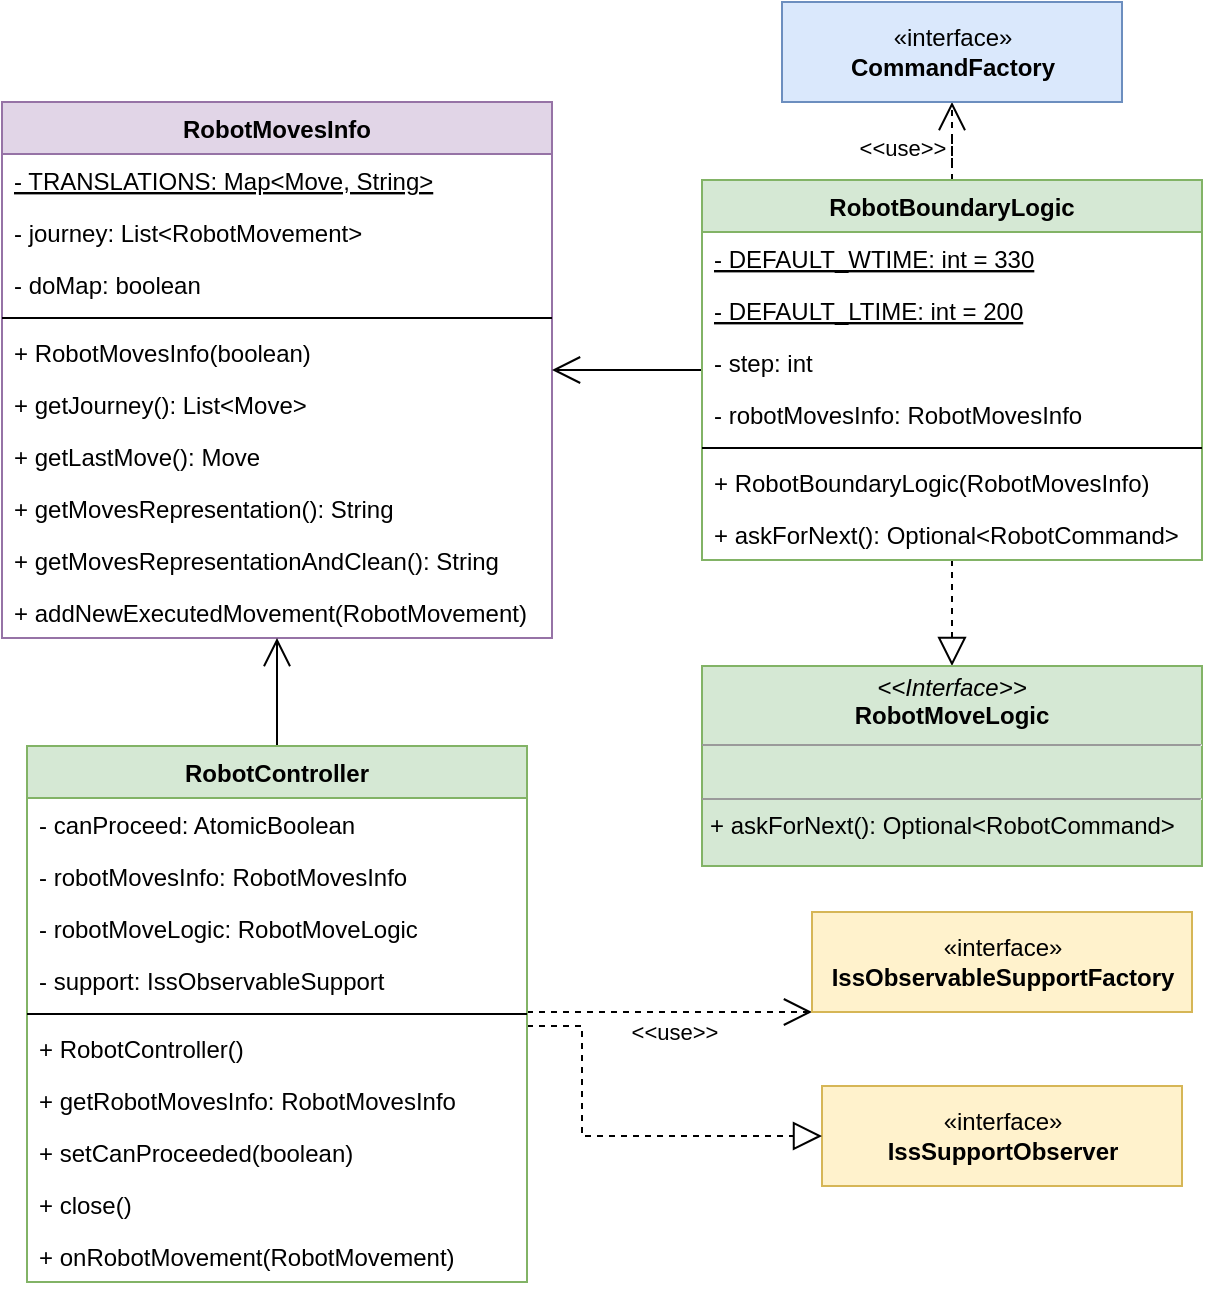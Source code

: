 <mxfile version="14.4.3" type="device"><diagram id="NeBYll1OfEhSlmrTjnYE" name="Pagina-1"><mxGraphModel dx="852" dy="494" grid="1" gridSize="10" guides="1" tooltips="1" connect="1" arrows="1" fold="1" page="1" pageScale="1" pageWidth="827" pageHeight="1169" math="0" shadow="0"><root><mxCell id="0"/><mxCell id="1" parent="0"/><mxCell id="KELb8m252IfASmkW9Cpv-1" value="«interface»&lt;br&gt;&lt;b&gt;IssSupportObserver&lt;/b&gt;" style="html=1;fillColor=#fff2cc;strokeColor=#d6b656;" parent="1" vertex="1"><mxGeometry x="430" y="600" width="180" height="50" as="geometry"/></mxCell><mxCell id="KELb8m252IfASmkW9Cpv-2" value="RobotMovesInfo" style="swimlane;fontStyle=1;align=center;verticalAlign=top;childLayout=stackLayout;horizontal=1;startSize=26;horizontalStack=0;resizeParent=1;resizeParentMax=0;resizeLast=0;collapsible=1;marginBottom=0;fillColor=#e1d5e7;strokeColor=#9673a6;" parent="1" vertex="1"><mxGeometry x="20" y="108" width="275" height="268" as="geometry"/></mxCell><mxCell id="0eQe4s15KTLT2G9QrpJi-34" value="- TRANSLATIONS: Map&lt;Move, String&gt;" style="text;strokeColor=none;fillColor=none;align=left;verticalAlign=top;spacingLeft=4;spacingRight=4;overflow=hidden;rotatable=0;points=[[0,0.5],[1,0.5]];portConstraint=eastwest;fontStyle=4" parent="KELb8m252IfASmkW9Cpv-2" vertex="1"><mxGeometry y="26" width="275" height="26" as="geometry"/></mxCell><mxCell id="KELb8m252IfASmkW9Cpv-3" value="- journey: List&lt;RobotMovement&gt;" style="text;strokeColor=none;fillColor=none;align=left;verticalAlign=top;spacingLeft=4;spacingRight=4;overflow=hidden;rotatable=0;points=[[0,0.5],[1,0.5]];portConstraint=eastwest;" parent="KELb8m252IfASmkW9Cpv-2" vertex="1"><mxGeometry y="52" width="275" height="26" as="geometry"/></mxCell><mxCell id="0eQe4s15KTLT2G9QrpJi-18" value="- doMap: boolean" style="text;strokeColor=none;fillColor=none;align=left;verticalAlign=top;spacingLeft=4;spacingRight=4;overflow=hidden;rotatable=0;points=[[0,0.5],[1,0.5]];portConstraint=eastwest;" parent="KELb8m252IfASmkW9Cpv-2" vertex="1"><mxGeometry y="78" width="275" height="26" as="geometry"/></mxCell><mxCell id="KELb8m252IfASmkW9Cpv-4" value="" style="line;strokeWidth=1;fillColor=none;align=left;verticalAlign=middle;spacingTop=-1;spacingLeft=3;spacingRight=3;rotatable=0;labelPosition=right;points=[];portConstraint=eastwest;" parent="KELb8m252IfASmkW9Cpv-2" vertex="1"><mxGeometry y="104" width="275" height="8" as="geometry"/></mxCell><mxCell id="0eQe4s15KTLT2G9QrpJi-16" value="+ RobotMovesInfo(boolean)" style="text;strokeColor=none;fillColor=none;align=left;verticalAlign=top;spacingLeft=4;spacingRight=4;overflow=hidden;rotatable=0;points=[[0,0.5],[1,0.5]];portConstraint=eastwest;" parent="KELb8m252IfASmkW9Cpv-2" vertex="1"><mxGeometry y="112" width="275" height="26" as="geometry"/></mxCell><mxCell id="0eQe4s15KTLT2G9QrpJi-35" value="+ getJourney(): List&lt;Move&gt;" style="text;strokeColor=none;fillColor=none;align=left;verticalAlign=top;spacingLeft=4;spacingRight=4;overflow=hidden;rotatable=0;points=[[0,0.5],[1,0.5]];portConstraint=eastwest;" parent="KELb8m252IfASmkW9Cpv-2" vertex="1"><mxGeometry y="138" width="275" height="26" as="geometry"/></mxCell><mxCell id="0eQe4s15KTLT2G9QrpJi-36" value="+ getLastMove(): Move" style="text;strokeColor=none;fillColor=none;align=left;verticalAlign=top;spacingLeft=4;spacingRight=4;overflow=hidden;rotatable=0;points=[[0,0.5],[1,0.5]];portConstraint=eastwest;" parent="KELb8m252IfASmkW9Cpv-2" vertex="1"><mxGeometry y="164" width="275" height="26" as="geometry"/></mxCell><mxCell id="KELb8m252IfASmkW9Cpv-5" value="+ getMovesRepresentation(): String" style="text;strokeColor=none;fillColor=none;align=left;verticalAlign=top;spacingLeft=4;spacingRight=4;overflow=hidden;rotatable=0;points=[[0,0.5],[1,0.5]];portConstraint=eastwest;" parent="KELb8m252IfASmkW9Cpv-2" vertex="1"><mxGeometry y="190" width="275" height="26" as="geometry"/></mxCell><mxCell id="0eQe4s15KTLT2G9QrpJi-17" value="+ getMovesRepresentationAndClean(): String" style="text;strokeColor=none;fillColor=none;align=left;verticalAlign=top;spacingLeft=4;spacingRight=4;overflow=hidden;rotatable=0;points=[[0,0.5],[1,0.5]];portConstraint=eastwest;" parent="KELb8m252IfASmkW9Cpv-2" vertex="1"><mxGeometry y="216" width="275" height="26" as="geometry"/></mxCell><mxCell id="0eQe4s15KTLT2G9QrpJi-19" value="+ addNewExecutedMovement(RobotMovement)" style="text;strokeColor=none;fillColor=none;align=left;verticalAlign=top;spacingLeft=4;spacingRight=4;overflow=hidden;rotatable=0;points=[[0,0.5],[1,0.5]];portConstraint=eastwest;" parent="KELb8m252IfASmkW9Cpv-2" vertex="1"><mxGeometry y="242" width="275" height="26" as="geometry"/></mxCell><mxCell id="0eQe4s15KTLT2G9QrpJi-20" value="&amp;lt;&amp;lt;use&amp;gt;&amp;gt;" style="edgeStyle=orthogonalEdgeStyle;rounded=0;orthogonalLoop=1;jettySize=auto;html=1;startSize=12;endArrow=open;endFill=0;endSize=12;dashed=1;labelBackgroundColor=none;" parent="1" source="0eQe4s15KTLT2G9QrpJi-6" target="0eQe4s15KTLT2G9QrpJi-14" edge="1"><mxGeometry x="-0.231" y="-25" relative="1" as="geometry"><mxPoint as="offset"/></mxGeometry></mxCell><mxCell id="0eQe4s15KTLT2G9QrpJi-23" value="" style="edgeStyle=orthogonalEdgeStyle;rounded=0;orthogonalLoop=1;jettySize=auto;html=1;startSize=12;endArrow=open;endFill=0;endSize=12;labelBackgroundColor=none;spacingTop=10;" parent="1" source="0eQe4s15KTLT2G9QrpJi-6" target="KELb8m252IfASmkW9Cpv-2" edge="1"><mxGeometry x="-0.059" y="-16" relative="1" as="geometry"><mxPoint as="offset"/></mxGeometry></mxCell><mxCell id="0eQe4s15KTLT2G9QrpJi-46" style="edgeStyle=orthogonalEdgeStyle;rounded=0;orthogonalLoop=1;jettySize=auto;html=1;dashed=1;labelBackgroundColor=none;startSize=12;endArrow=block;endFill=0;endSize=12;" parent="1" source="0eQe4s15KTLT2G9QrpJi-6" target="0eQe4s15KTLT2G9QrpJi-15" edge="1"><mxGeometry relative="1" as="geometry"/></mxCell><mxCell id="0eQe4s15KTLT2G9QrpJi-6" value="RobotBoundaryLogic" style="swimlane;fontStyle=1;align=center;verticalAlign=top;childLayout=stackLayout;horizontal=1;startSize=26;horizontalStack=0;resizeParent=1;resizeParentMax=0;resizeLast=0;collapsible=1;marginBottom=0;fillColor=#d5e8d4;strokeColor=#82b366;" parent="1" vertex="1"><mxGeometry x="370" y="147" width="250" height="190" as="geometry"/></mxCell><mxCell id="kNIGQSI4Xwip0PklcHq_-1" value="- DEFAULT_WTIME: int = 330" style="text;strokeColor=none;fillColor=none;align=left;verticalAlign=top;spacingLeft=4;spacingRight=4;overflow=hidden;rotatable=0;points=[[0,0.5],[1,0.5]];portConstraint=eastwest;fontStyle=4" parent="0eQe4s15KTLT2G9QrpJi-6" vertex="1"><mxGeometry y="26" width="250" height="26" as="geometry"/></mxCell><mxCell id="kNIGQSI4Xwip0PklcHq_-3" value="- DEFAULT_LTIME: int = 200" style="text;strokeColor=none;fillColor=none;align=left;verticalAlign=top;spacingLeft=4;spacingRight=4;overflow=hidden;rotatable=0;points=[[0,0.5],[1,0.5]];portConstraint=eastwest;fontStyle=4" parent="0eQe4s15KTLT2G9QrpJi-6" vertex="1"><mxGeometry y="52" width="250" height="26" as="geometry"/></mxCell><mxCell id="0eQe4s15KTLT2G9QrpJi-33" value="- step: int" style="text;strokeColor=none;fillColor=none;align=left;verticalAlign=top;spacingLeft=4;spacingRight=4;overflow=hidden;rotatable=0;points=[[0,0.5],[1,0.5]];portConstraint=eastwest;" parent="0eQe4s15KTLT2G9QrpJi-6" vertex="1"><mxGeometry y="78" width="250" height="26" as="geometry"/></mxCell><mxCell id="0eQe4s15KTLT2G9QrpJi-24" value="- robotMovesInfo: RobotMovesInfo" style="text;strokeColor=none;fillColor=none;align=left;verticalAlign=top;spacingLeft=4;spacingRight=4;overflow=hidden;rotatable=0;points=[[0,0.5],[1,0.5]];portConstraint=eastwest;" parent="0eQe4s15KTLT2G9QrpJi-6" vertex="1"><mxGeometry y="104" width="250" height="26" as="geometry"/></mxCell><mxCell id="0eQe4s15KTLT2G9QrpJi-8" value="" style="line;strokeWidth=1;fillColor=none;align=left;verticalAlign=middle;spacingTop=-1;spacingLeft=3;spacingRight=3;rotatable=0;labelPosition=right;points=[];portConstraint=eastwest;" parent="0eQe4s15KTLT2G9QrpJi-6" vertex="1"><mxGeometry y="130" width="250" height="8" as="geometry"/></mxCell><mxCell id="0eQe4s15KTLT2G9QrpJi-32" value="+ RobotBoundaryLogic(RobotMovesInfo)" style="text;strokeColor=none;fillColor=none;align=left;verticalAlign=top;spacingLeft=4;spacingRight=4;overflow=hidden;rotatable=0;points=[[0,0.5],[1,0.5]];portConstraint=eastwest;" parent="0eQe4s15KTLT2G9QrpJi-6" vertex="1"><mxGeometry y="138" width="250" height="26" as="geometry"/></mxCell><mxCell id="0eQe4s15KTLT2G9QrpJi-9" value="+ askForNext(): Optional&lt;RobotCommand&gt;" style="text;strokeColor=none;fillColor=none;align=left;verticalAlign=top;spacingLeft=4;spacingRight=4;overflow=hidden;rotatable=0;points=[[0,0.5],[1,0.5]];portConstraint=eastwest;" parent="0eQe4s15KTLT2G9QrpJi-6" vertex="1"><mxGeometry y="164" width="250" height="26" as="geometry"/></mxCell><mxCell id="0eQe4s15KTLT2G9QrpJi-14" value="«interface»&lt;br&gt;&lt;b&gt;CommandFactory&lt;/b&gt;" style="html=1;fillColor=#dae8fc;strokeColor=#6c8ebf;" parent="1" vertex="1"><mxGeometry x="410" y="58" width="170" height="50" as="geometry"/></mxCell><mxCell id="0eQe4s15KTLT2G9QrpJi-15" value="&lt;p style=&quot;margin: 0px ; margin-top: 4px ; text-align: center&quot;&gt;&lt;i&gt;&amp;lt;&amp;lt;Interface&amp;gt;&amp;gt;&lt;/i&gt;&lt;br&gt;&lt;b&gt;RobotMoveLogic&lt;/b&gt;&lt;/p&gt;&lt;hr size=&quot;1&quot;&gt;&lt;p style=&quot;margin: 0px ; margin-left: 4px&quot;&gt;&amp;nbsp;&lt;/p&gt;&lt;hr size=&quot;1&quot;&gt;&lt;p style=&quot;margin: 0px ; margin-left: 4px&quot;&gt;+ askForNext(): Optional&amp;lt;RobotCommand&amp;gt;&lt;/p&gt;" style="verticalAlign=top;align=left;overflow=fill;fontSize=12;fontFamily=Helvetica;html=1;fillColor=#d5e8d4;strokeColor=#82b366;" parent="1" vertex="1"><mxGeometry x="370" y="390" width="250" height="100" as="geometry"/></mxCell><mxCell id="0eQe4s15KTLT2G9QrpJi-31" value="" style="edgeStyle=orthogonalEdgeStyle;rounded=0;orthogonalLoop=1;jettySize=auto;html=1;startSize=12;endArrow=open;endFill=0;endSize=12;labelBackgroundColor=none;spacingLeft=0;spacingRight=9;" parent="1" source="0eQe4s15KTLT2G9QrpJi-25" target="KELb8m252IfASmkW9Cpv-2" edge="1"><mxGeometry x="-0.111" y="-32" relative="1" as="geometry"><mxPoint as="offset"/></mxGeometry></mxCell><mxCell id="0eQe4s15KTLT2G9QrpJi-38" style="edgeStyle=orthogonalEdgeStyle;rounded=0;orthogonalLoop=1;jettySize=auto;html=1;labelBackgroundColor=none;startSize=12;endArrow=block;endFill=0;endSize=12;dashed=1;" parent="1" source="0eQe4s15KTLT2G9QrpJi-25" target="KELb8m252IfASmkW9Cpv-1" edge="1"><mxGeometry relative="1" as="geometry"><Array as="points"><mxPoint x="310" y="570"/><mxPoint x="310" y="625"/></Array></mxGeometry></mxCell><mxCell id="0eQe4s15KTLT2G9QrpJi-43" value="&amp;lt;&amp;lt;use&amp;gt;&amp;gt;" style="edgeStyle=orthogonalEdgeStyle;rounded=0;orthogonalLoop=1;jettySize=auto;html=1;labelBackgroundColor=none;startSize=12;endArrow=open;endFill=0;endSize=12;dashed=1;" parent="1" source="0eQe4s15KTLT2G9QrpJi-25" target="0eQe4s15KTLT2G9QrpJi-42" edge="1"><mxGeometry x="0.024" y="-10" relative="1" as="geometry"><Array as="points"><mxPoint x="440" y="560"/><mxPoint x="440" y="560"/></Array><mxPoint as="offset"/></mxGeometry></mxCell><mxCell id="0eQe4s15KTLT2G9QrpJi-25" value="RobotController" style="swimlane;fontStyle=1;align=center;verticalAlign=top;childLayout=stackLayout;horizontal=1;startSize=26;horizontalStack=0;resizeParent=1;resizeParentMax=0;resizeLast=0;collapsible=1;marginBottom=0;fillColor=#d5e8d4;strokeColor=#82b366;" parent="1" vertex="1"><mxGeometry x="32.5" y="430" width="250" height="268" as="geometry"/></mxCell><mxCell id="0eQe4s15KTLT2G9QrpJi-26" value="- canProceed: AtomicBoolean" style="text;strokeColor=none;fillColor=none;align=left;verticalAlign=top;spacingLeft=4;spacingRight=4;overflow=hidden;rotatable=0;points=[[0,0.5],[1,0.5]];portConstraint=eastwest;" parent="0eQe4s15KTLT2G9QrpJi-25" vertex="1"><mxGeometry y="26" width="250" height="26" as="geometry"/></mxCell><mxCell id="0eQe4s15KTLT2G9QrpJi-27" value="- robotMovesInfo: RobotMovesInfo" style="text;strokeColor=none;fillColor=none;align=left;verticalAlign=top;spacingLeft=4;spacingRight=4;overflow=hidden;rotatable=0;points=[[0,0.5],[1,0.5]];portConstraint=eastwest;" parent="0eQe4s15KTLT2G9QrpJi-25" vertex="1"><mxGeometry y="52" width="250" height="26" as="geometry"/></mxCell><mxCell id="0eQe4s15KTLT2G9QrpJi-40" value="- robotMoveLogic: RobotMoveLogic" style="text;strokeColor=none;fillColor=none;align=left;verticalAlign=top;spacingLeft=4;spacingRight=4;overflow=hidden;rotatable=0;points=[[0,0.5],[1,0.5]];portConstraint=eastwest;" parent="0eQe4s15KTLT2G9QrpJi-25" vertex="1"><mxGeometry y="78" width="250" height="26" as="geometry"/></mxCell><mxCell id="0eQe4s15KTLT2G9QrpJi-44" value="- support: IssObservableSupport" style="text;strokeColor=none;fillColor=none;align=left;verticalAlign=top;spacingLeft=4;spacingRight=4;overflow=hidden;rotatable=0;points=[[0,0.5],[1,0.5]];portConstraint=eastwest;" parent="0eQe4s15KTLT2G9QrpJi-25" vertex="1"><mxGeometry y="104" width="250" height="26" as="geometry"/></mxCell><mxCell id="0eQe4s15KTLT2G9QrpJi-28" value="" style="line;strokeWidth=1;fillColor=none;align=left;verticalAlign=middle;spacingTop=-1;spacingLeft=3;spacingRight=3;rotatable=0;labelPosition=right;points=[];portConstraint=eastwest;" parent="0eQe4s15KTLT2G9QrpJi-25" vertex="1"><mxGeometry y="130" width="250" height="8" as="geometry"/></mxCell><mxCell id="0eQe4s15KTLT2G9QrpJi-29" value="+ RobotController()" style="text;strokeColor=none;fillColor=none;align=left;verticalAlign=top;spacingLeft=4;spacingRight=4;overflow=hidden;rotatable=0;points=[[0,0.5],[1,0.5]];portConstraint=eastwest;" parent="0eQe4s15KTLT2G9QrpJi-25" vertex="1"><mxGeometry y="138" width="250" height="26" as="geometry"/></mxCell><mxCell id="7zyg3pjNv44yCHV6aDB8-1" value="+ getRobotMovesInfo: RobotMovesInfo" style="text;strokeColor=none;fillColor=none;align=left;verticalAlign=top;spacingLeft=4;spacingRight=4;overflow=hidden;rotatable=0;points=[[0,0.5],[1,0.5]];portConstraint=eastwest;" vertex="1" parent="0eQe4s15KTLT2G9QrpJi-25"><mxGeometry y="164" width="250" height="26" as="geometry"/></mxCell><mxCell id="0eQe4s15KTLT2G9QrpJi-41" value="+ setCanProceeded(boolean)" style="text;strokeColor=none;fillColor=none;align=left;verticalAlign=top;spacingLeft=4;spacingRight=4;overflow=hidden;rotatable=0;points=[[0,0.5],[1,0.5]];portConstraint=eastwest;" parent="0eQe4s15KTLT2G9QrpJi-25" vertex="1"><mxGeometry y="190" width="250" height="26" as="geometry"/></mxCell><mxCell id="IVz3KJaEeBG7nqmOeq5_-1" value="+ close()" style="text;strokeColor=none;fillColor=none;align=left;verticalAlign=top;spacingLeft=4;spacingRight=4;overflow=hidden;rotatable=0;points=[[0,0.5],[1,0.5]];portConstraint=eastwest;" parent="0eQe4s15KTLT2G9QrpJi-25" vertex="1"><mxGeometry y="216" width="250" height="26" as="geometry"/></mxCell><mxCell id="0eQe4s15KTLT2G9QrpJi-45" value="+ onRobotMovement(RobotMovement)" style="text;strokeColor=none;fillColor=none;align=left;verticalAlign=top;spacingLeft=4;spacingRight=4;overflow=hidden;rotatable=0;points=[[0,0.5],[1,0.5]];portConstraint=eastwest;" parent="0eQe4s15KTLT2G9QrpJi-25" vertex="1"><mxGeometry y="242" width="250" height="26" as="geometry"/></mxCell><mxCell id="0eQe4s15KTLT2G9QrpJi-42" value="«interface»&lt;br&gt;&lt;b&gt;IssObservableSupportFactory&lt;/b&gt;" style="html=1;fillColor=#fff2cc;strokeColor=#d6b656;" parent="1" vertex="1"><mxGeometry x="425" y="513" width="190" height="50" as="geometry"/></mxCell></root></mxGraphModel></diagram></mxfile>